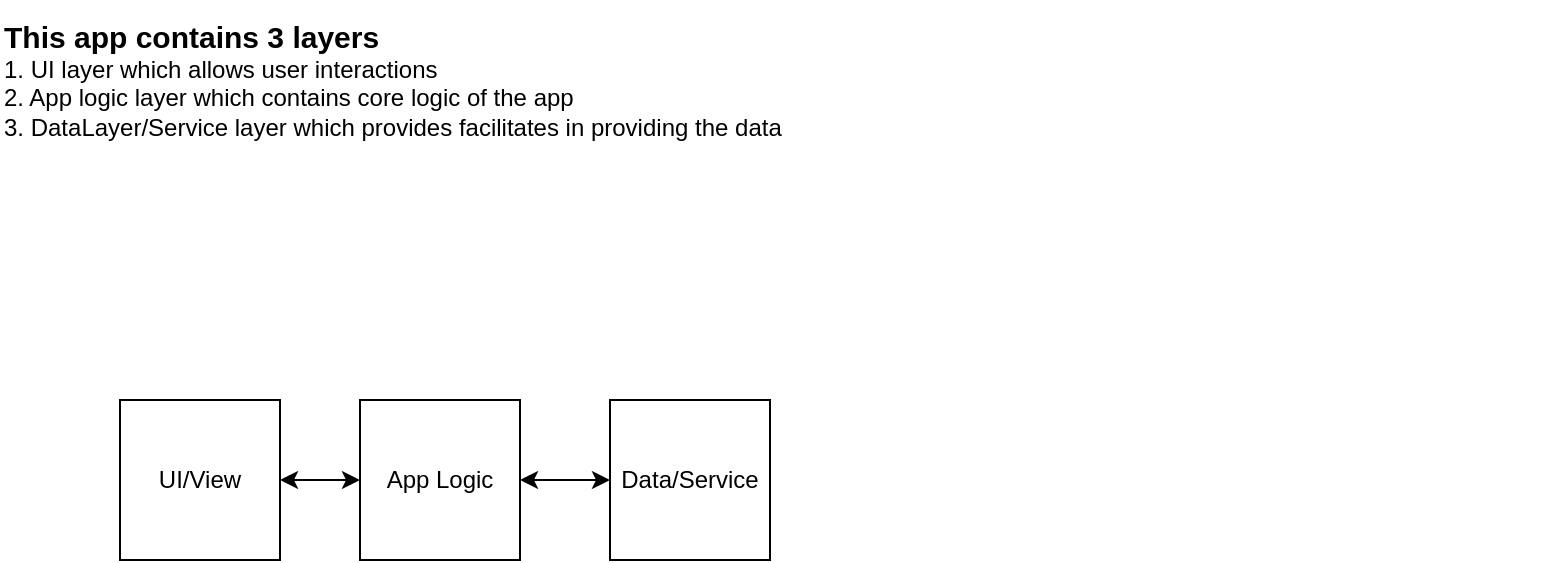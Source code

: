 <mxfile>
    <diagram id="PRYMu3ZTZrPaFRH0uspt" name="Page-1">
        <mxGraphModel dx="1110" dy="551" grid="1" gridSize="10" guides="1" tooltips="1" connect="1" arrows="1" fold="1" page="1" pageScale="1" pageWidth="850" pageHeight="1100" math="0" shadow="0">
            <root>
                <mxCell id="0"/>
                <mxCell id="1" parent="0"/>
                <mxCell id="gYaLAiBbBB-VWKgttcOa-1" value="UI/View" style="whiteSpace=wrap;html=1;aspect=fixed;" parent="1" vertex="1">
                    <mxGeometry x="100" y="220" width="80" height="80" as="geometry"/>
                </mxCell>
                <mxCell id="gYaLAiBbBB-VWKgttcOa-2" value="App Logic" style="whiteSpace=wrap;html=1;aspect=fixed;" parent="1" vertex="1">
                    <mxGeometry x="220" y="220" width="80" height="80" as="geometry"/>
                </mxCell>
                <mxCell id="gYaLAiBbBB-VWKgttcOa-3" value="Data/Service" style="whiteSpace=wrap;html=1;aspect=fixed;" parent="1" vertex="1">
                    <mxGeometry x="345" y="220" width="80" height="80" as="geometry"/>
                </mxCell>
                <mxCell id="gYaLAiBbBB-VWKgttcOa-4" value="" style="endArrow=classic;startArrow=classic;html=1;rounded=0;" parent="1" source="gYaLAiBbBB-VWKgttcOa-1" target="gYaLAiBbBB-VWKgttcOa-2" edge="1">
                    <mxGeometry width="50" height="50" relative="1" as="geometry">
                        <mxPoint x="400" y="320" as="sourcePoint"/>
                        <mxPoint x="450" y="270" as="targetPoint"/>
                    </mxGeometry>
                </mxCell>
                <mxCell id="gYaLAiBbBB-VWKgttcOa-5" value="" style="endArrow=classic;startArrow=classic;html=1;rounded=0;" parent="1" source="gYaLAiBbBB-VWKgttcOa-2" target="gYaLAiBbBB-VWKgttcOa-3" edge="1">
                    <mxGeometry width="50" height="50" relative="1" as="geometry">
                        <mxPoint x="300" y="259.5" as="sourcePoint"/>
                        <mxPoint x="340" y="259.5" as="targetPoint"/>
                    </mxGeometry>
                </mxCell>
                <mxCell id="gYaLAiBbBB-VWKgttcOa-6" value="&lt;b style=&quot;font-size: 15px;&quot;&gt;This app contains 3 layers&lt;br&gt;&lt;/b&gt;1. UI layer which allows user interactions&lt;br&gt;2. App logic layer which contains core logic of the app&lt;br&gt;3. DataLayer/Service layer which provides facilitates in providing the data" style="text;html=1;strokeColor=none;fillColor=none;align=left;verticalAlign=middle;whiteSpace=wrap;rounded=0;" parent="1" vertex="1">
                    <mxGeometry x="40" y="20" width="780" height="80" as="geometry"/>
                </mxCell>
            </root>
        </mxGraphModel>
    </diagram>
</mxfile>